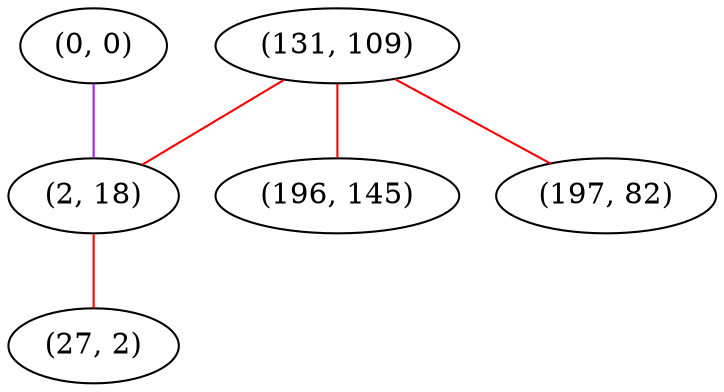 graph "" {
"(0, 0)";
"(131, 109)";
"(196, 145)";
"(2, 18)";
"(197, 82)";
"(27, 2)";
"(0, 0)" -- "(2, 18)"  [color=purple, key=0, weight=4];
"(131, 109)" -- "(197, 82)"  [color=red, key=0, weight=1];
"(131, 109)" -- "(196, 145)"  [color=red, key=0, weight=1];
"(131, 109)" -- "(2, 18)"  [color=red, key=0, weight=1];
"(2, 18)" -- "(27, 2)"  [color=red, key=0, weight=1];
}
